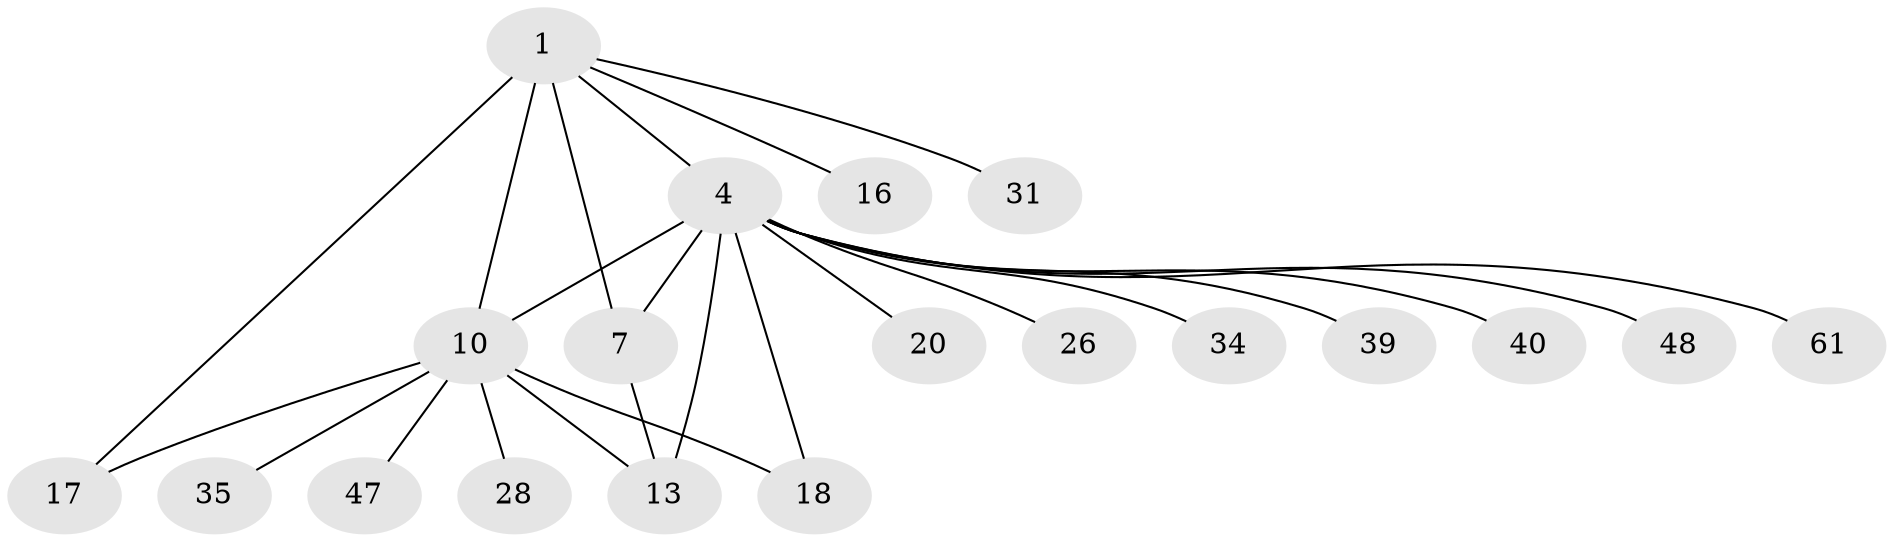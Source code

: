 // original degree distribution, {4: 0.06153846153846154, 5: 0.07692307692307693, 7: 0.03076923076923077, 6: 0.03076923076923077, 8: 0.015384615384615385, 10: 0.03076923076923077, 2: 0.15384615384615385, 3: 0.06153846153846154, 1: 0.5384615384615384}
// Generated by graph-tools (version 1.1) at 2025/19/03/04/25 18:19:51]
// undirected, 19 vertices, 24 edges
graph export_dot {
graph [start="1"]
  node [color=gray90,style=filled];
  1 [super="+32+2"];
  4 [super="+8+5+21+6"];
  7 [super="+36+30+23+9+41+33+19"];
  10 [super="+38+11"];
  13 [super="+54+22"];
  16 [super="+60"];
  17;
  18 [super="+62"];
  20;
  26;
  28;
  31 [super="+63"];
  34;
  35 [super="+56"];
  39;
  40 [super="+50+52"];
  47;
  48;
  61;
  1 -- 17;
  1 -- 16;
  1 -- 7;
  1 -- 10 [weight=3];
  1 -- 31;
  1 -- 4;
  4 -- 34;
  4 -- 7 [weight=2];
  4 -- 40;
  4 -- 48;
  4 -- 18;
  4 -- 20;
  4 -- 61;
  4 -- 39;
  4 -- 26;
  4 -- 13;
  4 -- 10 [weight=4];
  7 -- 13;
  10 -- 35;
  10 -- 13 [weight=2];
  10 -- 47;
  10 -- 17;
  10 -- 18;
  10 -- 28;
}
